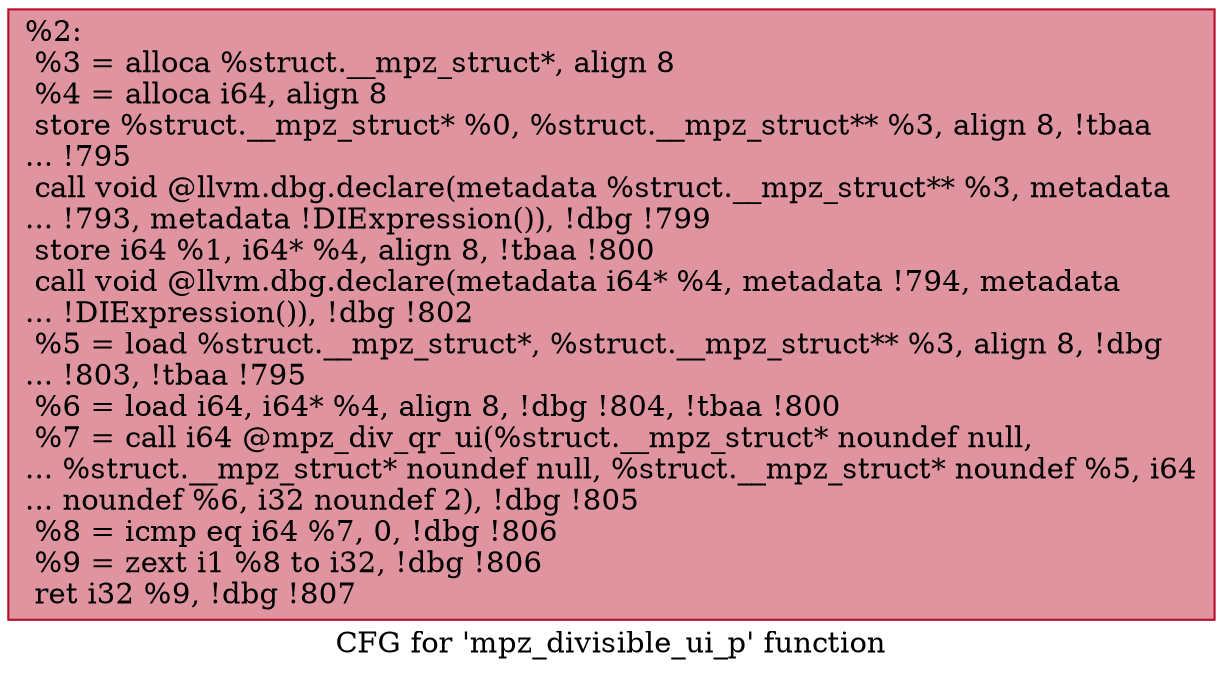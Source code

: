 digraph "CFG for 'mpz_divisible_ui_p' function" {
	label="CFG for 'mpz_divisible_ui_p' function";

	Node0x2782180 [shape=record,color="#b70d28ff", style=filled, fillcolor="#b70d2870",label="{%2:\l  %3 = alloca %struct.__mpz_struct*, align 8\l  %4 = alloca i64, align 8\l  store %struct.__mpz_struct* %0, %struct.__mpz_struct** %3, align 8, !tbaa\l... !795\l  call void @llvm.dbg.declare(metadata %struct.__mpz_struct** %3, metadata\l... !793, metadata !DIExpression()), !dbg !799\l  store i64 %1, i64* %4, align 8, !tbaa !800\l  call void @llvm.dbg.declare(metadata i64* %4, metadata !794, metadata\l... !DIExpression()), !dbg !802\l  %5 = load %struct.__mpz_struct*, %struct.__mpz_struct** %3, align 8, !dbg\l... !803, !tbaa !795\l  %6 = load i64, i64* %4, align 8, !dbg !804, !tbaa !800\l  %7 = call i64 @mpz_div_qr_ui(%struct.__mpz_struct* noundef null,\l... %struct.__mpz_struct* noundef null, %struct.__mpz_struct* noundef %5, i64\l... noundef %6, i32 noundef 2), !dbg !805\l  %8 = icmp eq i64 %7, 0, !dbg !806\l  %9 = zext i1 %8 to i32, !dbg !806\l  ret i32 %9, !dbg !807\l}"];
}
